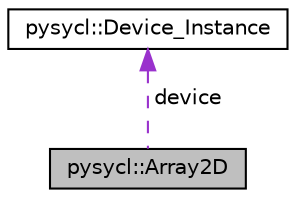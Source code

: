 digraph "pysycl::Array2D"
{
 // INTERACTIVE_SVG=YES
 // LATEX_PDF_SIZE
  bgcolor="transparent";
  edge [fontname="Helvetica",fontsize="10",labelfontname="Helvetica",labelfontsize="10"];
  node [fontname="Helvetica",fontsize="10",shape=record];
  Node1 [label="pysycl::Array2D",height=0.2,width=0.4,color="black", fillcolor="grey75", style="filled", fontcolor="black",tooltip="Array2D class for PySYCL."];
  Node2 -> Node1 [dir="back",color="darkorchid3",fontsize="10",style="dashed",label=" device" ,fontname="Helvetica"];
  Node2 [label="pysycl::Device_Instance",height=0.2,width=0.4,color="black",URL="$classpysycl_1_1_device___instance.html",tooltip="Class representing a device instance."];
}

